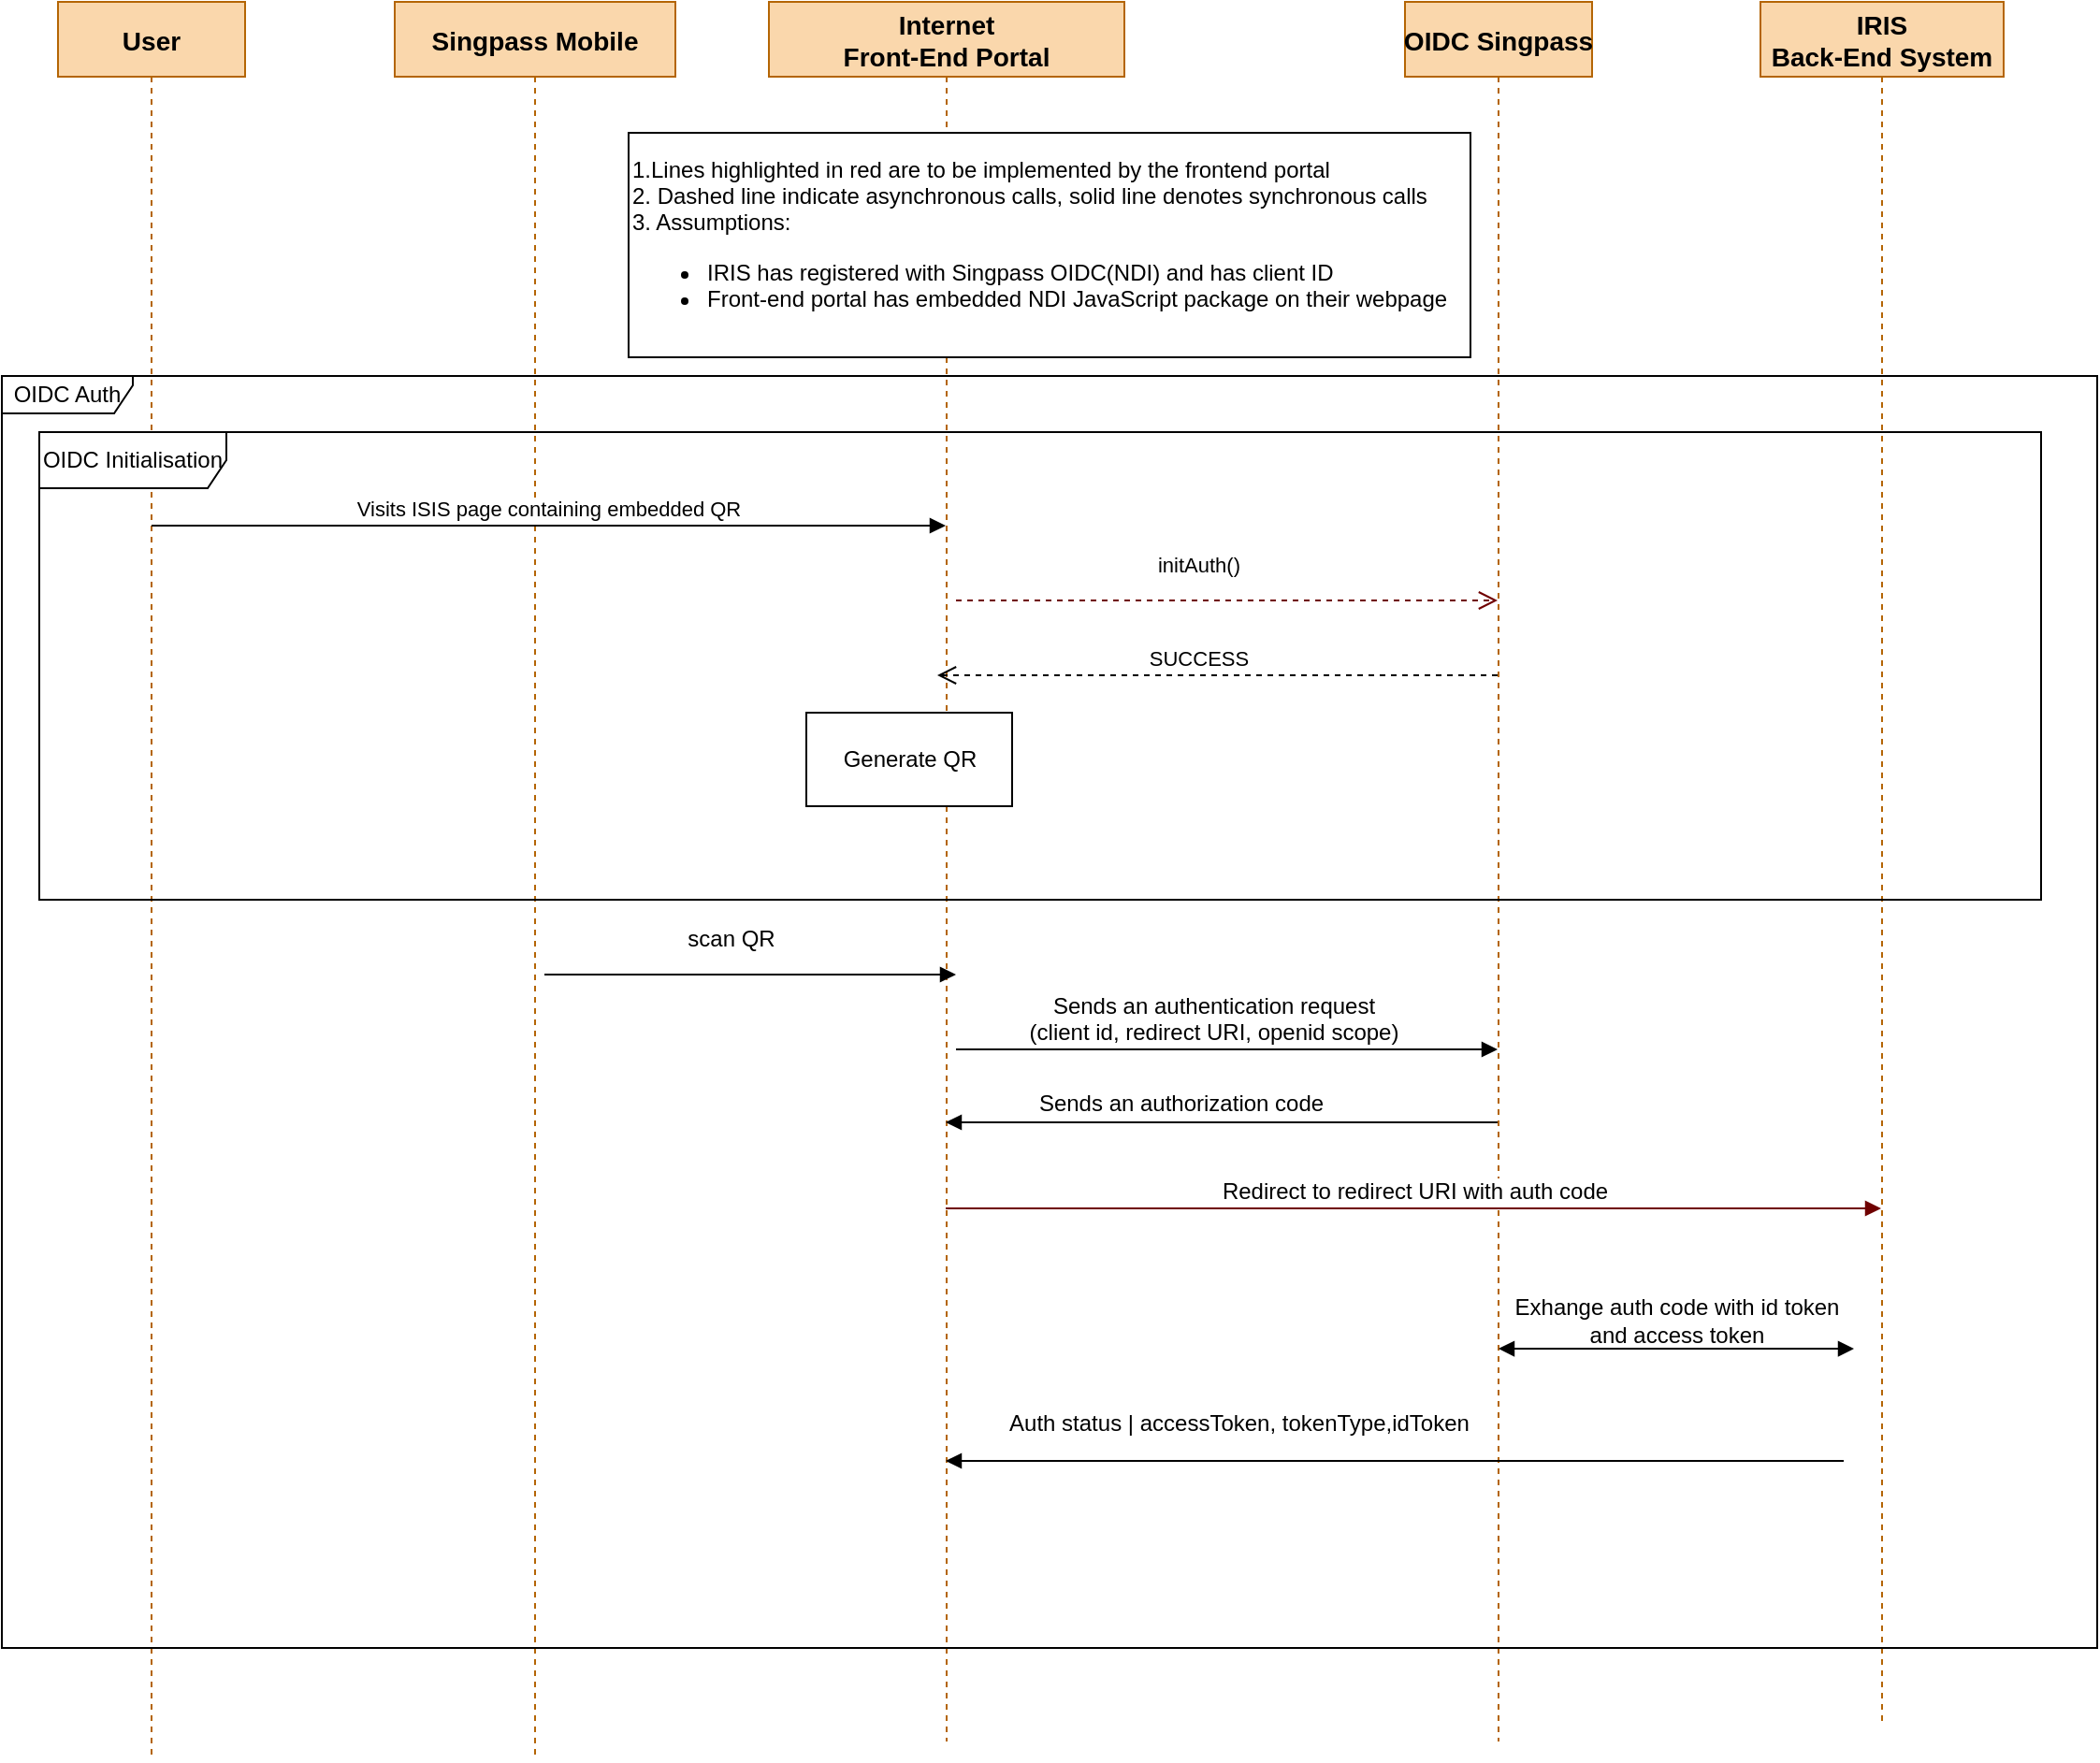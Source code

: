 <mxfile version="20.0.3" type="github">
  <diagram id="kgpKYQtTHZ0yAKxKKP6v" name="Page-1">
    <mxGraphModel dx="1578" dy="862" grid="1" gridSize="10" guides="1" tooltips="1" connect="1" arrows="1" fold="1" page="1" pageScale="1" pageWidth="850" pageHeight="1100" math="0" shadow="0">
      <root>
        <mxCell id="0" />
        <mxCell id="1" parent="0" />
        <mxCell id="3nuBFxr9cyL0pnOWT2aG-1" value="User" style="shape=umlLifeline;perimeter=lifelinePerimeter;container=1;collapsible=0;recursiveResize=0;rounded=0;shadow=0;strokeWidth=1;fillColor=#fad7ac;strokeColor=#b46504;fontStyle=1;fontSize=14;" parent="1" vertex="1">
          <mxGeometry x="120" y="80" width="100" height="940" as="geometry" />
        </mxCell>
        <mxCell id="3nuBFxr9cyL0pnOWT2aG-5" value="Singpass Mobile" style="shape=umlLifeline;perimeter=lifelinePerimeter;container=1;collapsible=0;recursiveResize=0;rounded=0;shadow=0;strokeWidth=1;fontSize=14;fontStyle=1;fillColor=#fad7ac;strokeColor=#b46504;" parent="1" vertex="1">
          <mxGeometry x="300" y="80" width="150" height="940" as="geometry" />
        </mxCell>
        <mxCell id="3nuBFxr9cyL0pnOWT2aG-8" value="Visits ISIS page containing embedded QR" style="verticalAlign=bottom;endArrow=block;shadow=0;strokeWidth=1;" parent="1" target="-Dmsjx_ReHTggDWPPz3I-1" edge="1">
          <mxGeometry relative="1" as="geometry">
            <mxPoint x="170" y="360.0" as="sourcePoint" />
            <mxPoint x="470" y="360.0" as="targetPoint" />
          </mxGeometry>
        </mxCell>
        <mxCell id="-Dmsjx_ReHTggDWPPz3I-1" value="Internet &#xa;Front-End Portal" style="shape=umlLifeline;perimeter=lifelinePerimeter;container=1;collapsible=0;recursiveResize=0;rounded=0;shadow=0;strokeWidth=1;fillColor=#fad7ac;strokeColor=#b46504;fontSize=14;fontStyle=1" vertex="1" parent="1">
          <mxGeometry x="500" y="80" width="190" height="930" as="geometry" />
        </mxCell>
        <mxCell id="-Dmsjx_ReHTggDWPPz3I-7" value="1.Lines highlighted in red are to be implemented by the frontend portal&lt;br&gt;&lt;div style=&quot;&quot;&gt;&lt;span style=&quot;background-color: initial;&quot;&gt;2. Dashed line indicate asynchronous calls, solid line denotes synchronous calls&amp;nbsp;&lt;/span&gt;&lt;/div&gt;&lt;div style=&quot;&quot;&gt;&lt;span style=&quot;background-color: initial;&quot;&gt;3. Assumptions:&lt;/span&gt;&lt;/div&gt;&lt;div style=&quot;&quot;&gt;&lt;ul&gt;&lt;li&gt;&lt;span style=&quot;background-color: initial;&quot;&gt;IRIS has registered with Singpass OIDC(NDI) and has client ID&lt;/span&gt;&lt;/li&gt;&lt;li&gt;&lt;span style=&quot;background-color: initial;&quot;&gt;Front-end portal has embedded NDI JavaScript package on their webpage&lt;/span&gt;&lt;/li&gt;&lt;/ul&gt;&lt;/div&gt;" style="rounded=0;whiteSpace=wrap;html=1;align=left;" vertex="1" parent="-Dmsjx_ReHTggDWPPz3I-1">
          <mxGeometry x="-75" y="70" width="450" height="120" as="geometry" />
        </mxCell>
        <mxCell id="-Dmsjx_ReHTggDWPPz3I-12" value="initAuth()" style="verticalAlign=bottom;endArrow=open;dashed=1;endSize=8;shadow=0;strokeWidth=1;fillColor=#a20025;strokeColor=#6F0000;" edge="1" parent="-Dmsjx_ReHTggDWPPz3I-1" target="-Dmsjx_ReHTggDWPPz3I-3">
          <mxGeometry x="-0.102" y="10" relative="1" as="geometry">
            <mxPoint x="230" y="320" as="targetPoint" />
            <mxPoint x="100" y="320" as="sourcePoint" />
            <mxPoint as="offset" />
          </mxGeometry>
        </mxCell>
        <mxCell id="-Dmsjx_ReHTggDWPPz3I-13" value="SUCCESS" style="verticalAlign=bottom;endArrow=open;dashed=1;endSize=8;shadow=0;strokeWidth=1;" edge="1" parent="-Dmsjx_ReHTggDWPPz3I-1" source="-Dmsjx_ReHTggDWPPz3I-3">
          <mxGeometry x="0.065" relative="1" as="geometry">
            <mxPoint x="90" y="360" as="targetPoint" />
            <mxPoint x="250" y="350" as="sourcePoint" />
            <mxPoint as="offset" />
          </mxGeometry>
        </mxCell>
        <mxCell id="-Dmsjx_ReHTggDWPPz3I-14" value="Generate QR" style="html=1;" vertex="1" parent="-Dmsjx_ReHTggDWPPz3I-1">
          <mxGeometry x="20" y="380" width="110" height="50" as="geometry" />
        </mxCell>
        <mxCell id="-Dmsjx_ReHTggDWPPz3I-3" value="OIDC Singpass" style="shape=umlLifeline;perimeter=lifelinePerimeter;container=1;collapsible=0;recursiveResize=0;rounded=0;shadow=0;strokeWidth=1;fillColor=#fad7ac;strokeColor=#b46504;fontSize=14;fontStyle=1" vertex="1" parent="1">
          <mxGeometry x="840" y="80" width="100" height="930" as="geometry" />
        </mxCell>
        <mxCell id="-Dmsjx_ReHTggDWPPz3I-5" value="IRIS&#xa;Back-End System" style="shape=umlLifeline;perimeter=lifelinePerimeter;container=1;collapsible=0;recursiveResize=0;rounded=0;shadow=0;strokeWidth=1;fillColor=#fad7ac;strokeColor=#b46504;fontSize=14;fontStyle=1" vertex="1" parent="1">
          <mxGeometry x="1030" y="80" width="130" height="920" as="geometry" />
        </mxCell>
        <mxCell id="-Dmsjx_ReHTggDWPPz3I-8" value="OIDC Auth" style="shape=umlFrame;whiteSpace=wrap;html=1;width=70;height=20;" vertex="1" parent="1">
          <mxGeometry x="90" y="280" width="1120" height="680" as="geometry" />
        </mxCell>
        <mxCell id="-Dmsjx_ReHTggDWPPz3I-9" value="OIDC Initialisation" style="shape=umlFrame;whiteSpace=wrap;html=1;width=100;height=30;" vertex="1" parent="1">
          <mxGeometry x="110" y="310" width="1070" height="250" as="geometry" />
        </mxCell>
        <mxCell id="-Dmsjx_ReHTggDWPPz3I-15" value="scan QR" style="verticalAlign=bottom;endArrow=block;entryX=0;entryY=0;shadow=0;strokeWidth=1;fontSize=12;" edge="1" parent="1">
          <mxGeometry x="-0.091" y="10" relative="1" as="geometry">
            <mxPoint x="380" y="600" as="sourcePoint" />
            <mxPoint x="600" y="600.0" as="targetPoint" />
            <mxPoint as="offset" />
          </mxGeometry>
        </mxCell>
        <mxCell id="-Dmsjx_ReHTggDWPPz3I-16" value="Sends an authentication request&#xa;(client id, redirect URI, openid scope)" style="verticalAlign=bottom;endArrow=block;shadow=0;strokeWidth=1;fontSize=12;" edge="1" parent="1" target="-Dmsjx_ReHTggDWPPz3I-3">
          <mxGeometry x="-0.045" relative="1" as="geometry">
            <mxPoint x="600" y="640" as="sourcePoint" />
            <mxPoint x="819.5" y="640" as="targetPoint" />
            <Array as="points">
              <mxPoint x="720" y="640" />
            </Array>
            <mxPoint as="offset" />
          </mxGeometry>
        </mxCell>
        <mxCell id="-Dmsjx_ReHTggDWPPz3I-17" value="&lt;font style=&quot;font-size: 12px;&quot;&gt;Sends an authorization code&lt;/font&gt;" style="html=1;verticalAlign=bottom;endArrow=block;rounded=0;fontFamily=Helvetica;fontSize=14;" edge="1" parent="1" source="-Dmsjx_ReHTggDWPPz3I-3">
          <mxGeometry x="0.151" width="80" relative="1" as="geometry">
            <mxPoint x="819.5" y="679" as="sourcePoint" />
            <mxPoint x="594.5" y="679" as="targetPoint" />
            <Array as="points">
              <mxPoint x="700" y="679" />
            </Array>
            <mxPoint as="offset" />
          </mxGeometry>
        </mxCell>
        <mxCell id="-Dmsjx_ReHTggDWPPz3I-19" value="Redirect to redirect URI with auth code" style="html=1;verticalAlign=bottom;endArrow=block;rounded=0;fontFamily=Helvetica;fontSize=12;fillColor=#a20025;strokeColor=#6F0000;" edge="1" parent="1" target="-Dmsjx_ReHTggDWPPz3I-5">
          <mxGeometry width="80" relative="1" as="geometry">
            <mxPoint x="594.5" y="725" as="sourcePoint" />
            <mxPoint x="1004.5" y="725" as="targetPoint" />
          </mxGeometry>
        </mxCell>
        <mxCell id="-Dmsjx_ReHTggDWPPz3I-20" value="&lt;span style=&quot;background-color: rgb(255, 255, 255);&quot;&gt;Exhange auth code with id token&lt;/span&gt;&lt;br style=&quot;background-color: rgb(255, 255, 255);&quot;&gt;&lt;span style=&quot;background-color: rgb(255, 255, 255);&quot;&gt;and access token&lt;/span&gt;" style="text;html=1;align=center;verticalAlign=middle;resizable=0;points=[];autosize=1;strokeColor=none;fillColor=none;fontSize=12;fontFamily=Helvetica;" vertex="1" parent="1">
          <mxGeometry x="890" y="770" width="190" height="30" as="geometry" />
        </mxCell>
        <mxCell id="-Dmsjx_ReHTggDWPPz3I-21" value="" style="endArrow=block;startArrow=block;endFill=1;startFill=1;html=1;rounded=0;fontFamily=Helvetica;fontSize=12;entryX=0;entryY=0.778;entryDx=0;entryDy=0;entryPerimeter=0;" edge="1" parent="1">
          <mxGeometry width="160" relative="1" as="geometry">
            <mxPoint x="890" y="800" as="sourcePoint" />
            <mxPoint x="1080" y="800.06" as="targetPoint" />
          </mxGeometry>
        </mxCell>
        <mxCell id="-Dmsjx_ReHTggDWPPz3I-22" value="&lt;span style=&quot;font-size: 12px;&quot;&gt;Auth status | accessToken, tokenType,idToken&lt;/span&gt;" style="html=1;verticalAlign=bottom;endArrow=block;rounded=0;fontFamily=Helvetica;fontSize=14;" edge="1" parent="1">
          <mxGeometry x="0.352" y="-10" width="80" relative="1" as="geometry">
            <mxPoint x="1074.5" y="860" as="sourcePoint" />
            <mxPoint x="594.5" y="860" as="targetPoint" />
            <Array as="points">
              <mxPoint x="770" y="860" />
            </Array>
            <mxPoint x="1" as="offset" />
          </mxGeometry>
        </mxCell>
      </root>
    </mxGraphModel>
  </diagram>
</mxfile>
